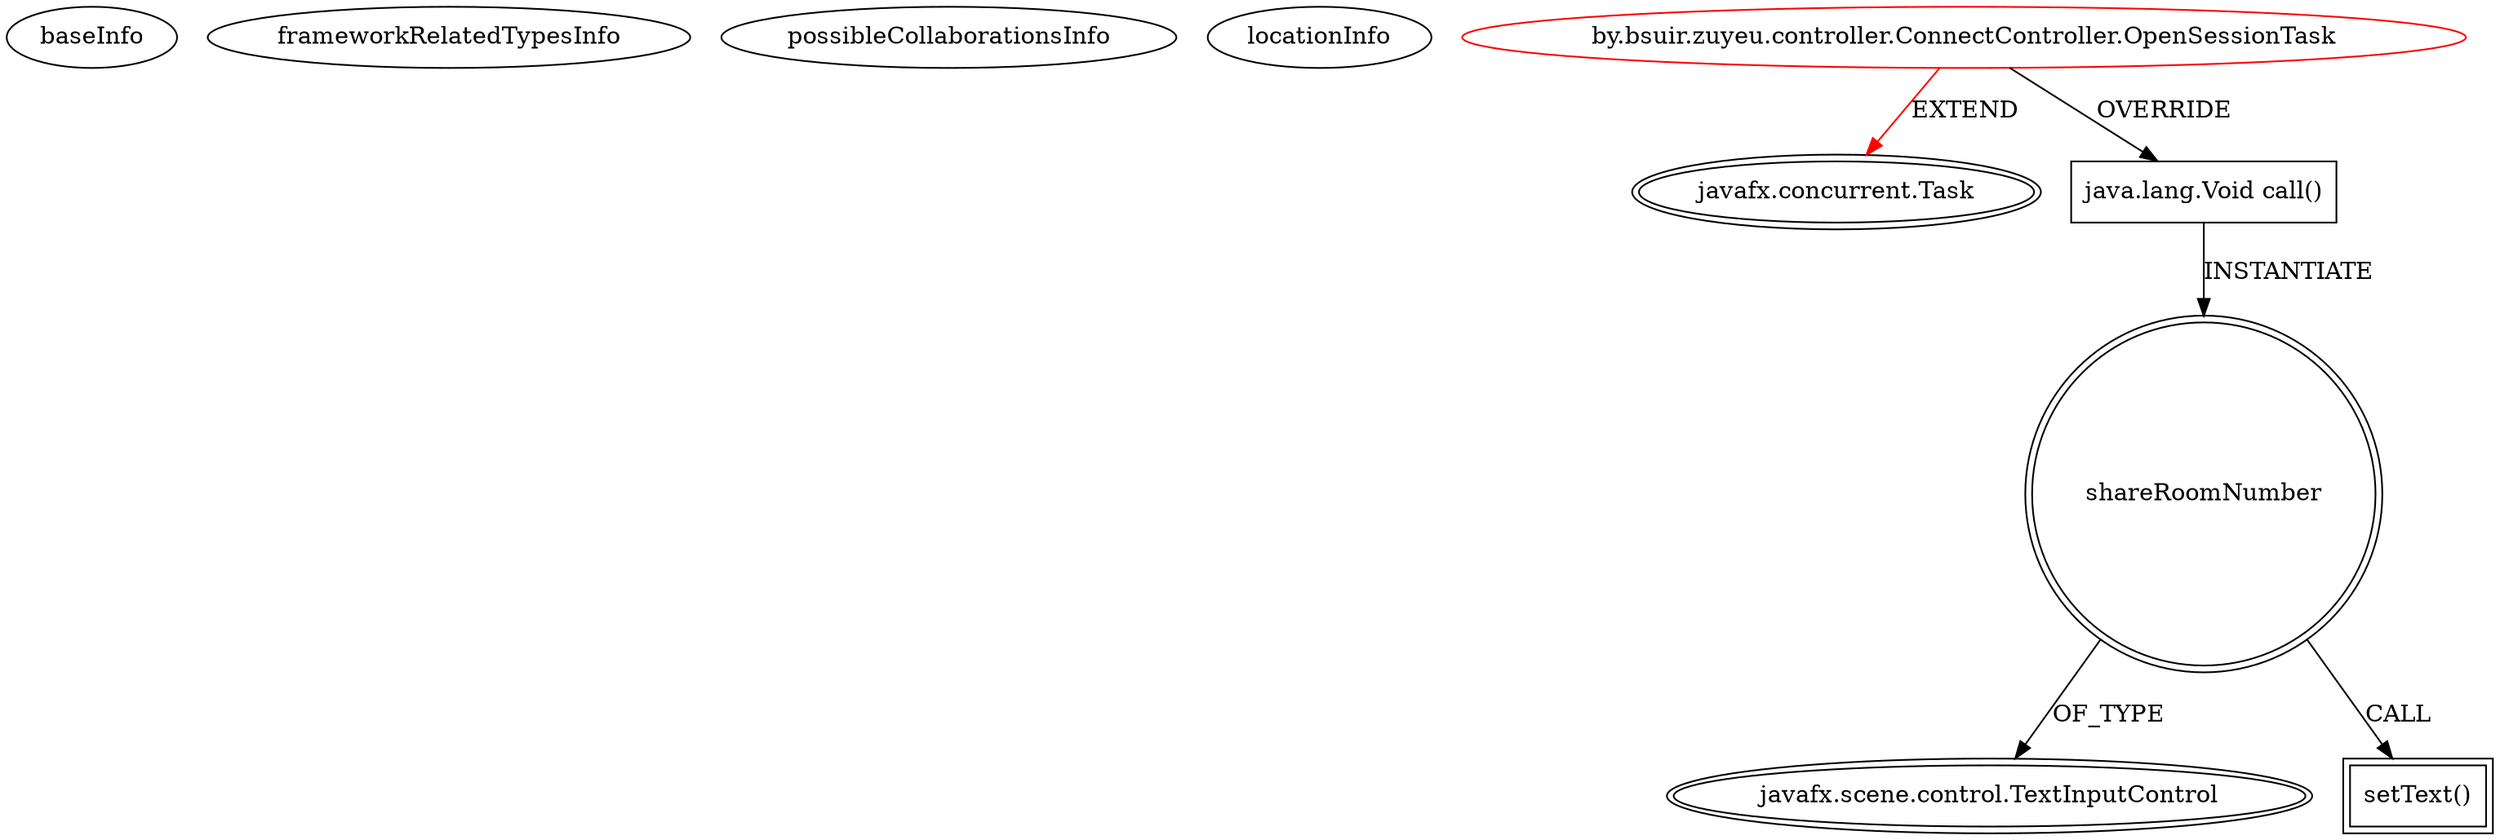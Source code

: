digraph {
baseInfo[graphId=2680,category="extension_graph",isAnonymous=false,possibleRelation=false]
frameworkRelatedTypesInfo[0="javafx.concurrent.Task"]
possibleCollaborationsInfo[]
locationInfo[projectName="fieryphoenix-screen-caster",filePath="/fieryphoenix-screen-caster/screen-caster-master/ScreenCaster/src/by/bsuir/zuyeu/controller/ConnectController.java",contextSignature="OpenSessionTask",graphId="2680"]
0[label="by.bsuir.zuyeu.controller.ConnectController.OpenSessionTask",vertexType="ROOT_CLIENT_CLASS_DECLARATION",isFrameworkType=false,color=red]
1[label="javafx.concurrent.Task",vertexType="FRAMEWORK_CLASS_TYPE",isFrameworkType=true,peripheries=2]
2[label="java.lang.Void call()",vertexType="OVERRIDING_METHOD_DECLARATION",isFrameworkType=false,shape=box]
3[label="shareRoomNumber",vertexType="VARIABLE_EXPRESION",isFrameworkType=true,peripheries=2,shape=circle]
5[label="javafx.scene.control.TextInputControl",vertexType="FRAMEWORK_CLASS_TYPE",isFrameworkType=true,peripheries=2]
4[label="setText()",vertexType="INSIDE_CALL",isFrameworkType=true,peripheries=2,shape=box]
0->1[label="EXTEND",color=red]
0->2[label="OVERRIDE"]
2->3[label="INSTANTIATE"]
3->5[label="OF_TYPE"]
3->4[label="CALL"]
}
